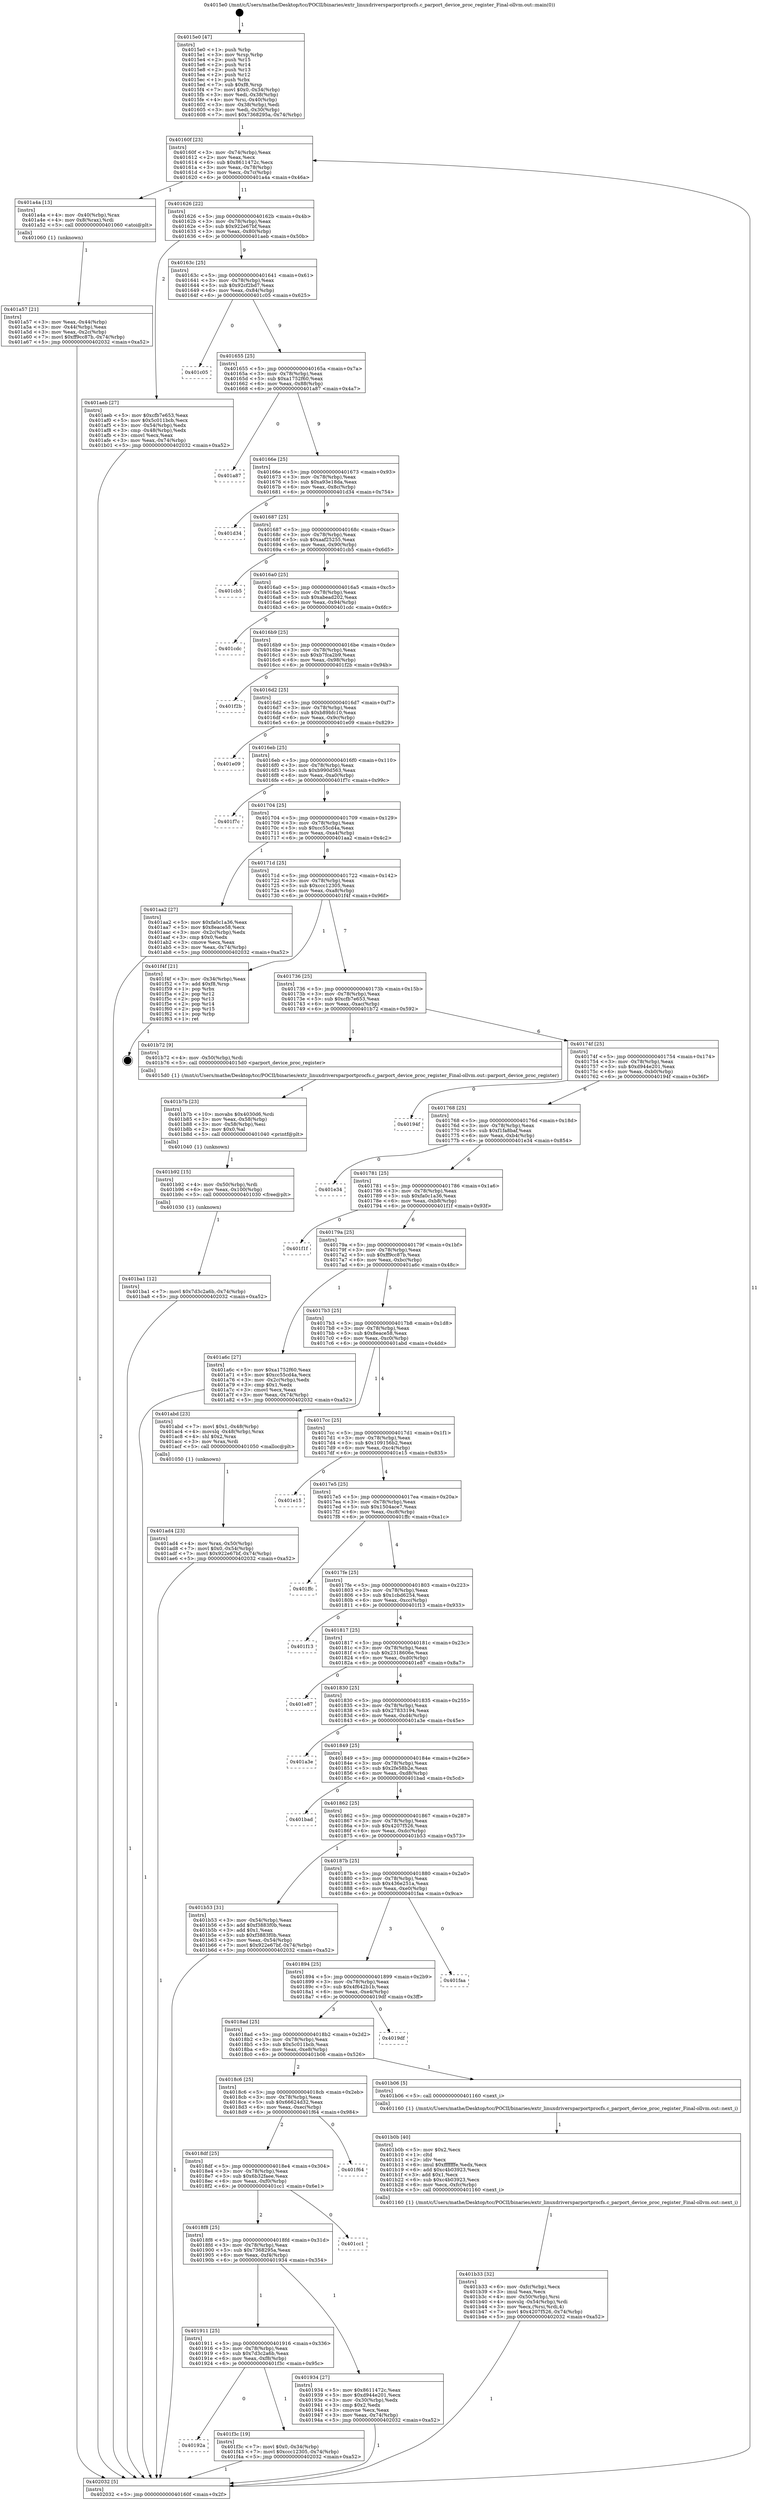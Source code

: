 digraph "0x4015e0" {
  label = "0x4015e0 (/mnt/c/Users/mathe/Desktop/tcc/POCII/binaries/extr_linuxdriversparportprocfs.c_parport_device_proc_register_Final-ollvm.out::main(0))"
  labelloc = "t"
  node[shape=record]

  Entry [label="",width=0.3,height=0.3,shape=circle,fillcolor=black,style=filled]
  "0x40160f" [label="{
     0x40160f [23]\l
     | [instrs]\l
     &nbsp;&nbsp;0x40160f \<+3\>: mov -0x74(%rbp),%eax\l
     &nbsp;&nbsp;0x401612 \<+2\>: mov %eax,%ecx\l
     &nbsp;&nbsp;0x401614 \<+6\>: sub $0x8611472c,%ecx\l
     &nbsp;&nbsp;0x40161a \<+3\>: mov %eax,-0x78(%rbp)\l
     &nbsp;&nbsp;0x40161d \<+3\>: mov %ecx,-0x7c(%rbp)\l
     &nbsp;&nbsp;0x401620 \<+6\>: je 0000000000401a4a \<main+0x46a\>\l
  }"]
  "0x401a4a" [label="{
     0x401a4a [13]\l
     | [instrs]\l
     &nbsp;&nbsp;0x401a4a \<+4\>: mov -0x40(%rbp),%rax\l
     &nbsp;&nbsp;0x401a4e \<+4\>: mov 0x8(%rax),%rdi\l
     &nbsp;&nbsp;0x401a52 \<+5\>: call 0000000000401060 \<atoi@plt\>\l
     | [calls]\l
     &nbsp;&nbsp;0x401060 \{1\} (unknown)\l
  }"]
  "0x401626" [label="{
     0x401626 [22]\l
     | [instrs]\l
     &nbsp;&nbsp;0x401626 \<+5\>: jmp 000000000040162b \<main+0x4b\>\l
     &nbsp;&nbsp;0x40162b \<+3\>: mov -0x78(%rbp),%eax\l
     &nbsp;&nbsp;0x40162e \<+5\>: sub $0x922e67bf,%eax\l
     &nbsp;&nbsp;0x401633 \<+3\>: mov %eax,-0x80(%rbp)\l
     &nbsp;&nbsp;0x401636 \<+6\>: je 0000000000401aeb \<main+0x50b\>\l
  }"]
  Exit [label="",width=0.3,height=0.3,shape=circle,fillcolor=black,style=filled,peripheries=2]
  "0x401aeb" [label="{
     0x401aeb [27]\l
     | [instrs]\l
     &nbsp;&nbsp;0x401aeb \<+5\>: mov $0xcfb7e653,%eax\l
     &nbsp;&nbsp;0x401af0 \<+5\>: mov $0x5c011bcb,%ecx\l
     &nbsp;&nbsp;0x401af5 \<+3\>: mov -0x54(%rbp),%edx\l
     &nbsp;&nbsp;0x401af8 \<+3\>: cmp -0x48(%rbp),%edx\l
     &nbsp;&nbsp;0x401afb \<+3\>: cmovl %ecx,%eax\l
     &nbsp;&nbsp;0x401afe \<+3\>: mov %eax,-0x74(%rbp)\l
     &nbsp;&nbsp;0x401b01 \<+5\>: jmp 0000000000402032 \<main+0xa52\>\l
  }"]
  "0x40163c" [label="{
     0x40163c [25]\l
     | [instrs]\l
     &nbsp;&nbsp;0x40163c \<+5\>: jmp 0000000000401641 \<main+0x61\>\l
     &nbsp;&nbsp;0x401641 \<+3\>: mov -0x78(%rbp),%eax\l
     &nbsp;&nbsp;0x401644 \<+5\>: sub $0x92cf2bd7,%eax\l
     &nbsp;&nbsp;0x401649 \<+6\>: mov %eax,-0x84(%rbp)\l
     &nbsp;&nbsp;0x40164f \<+6\>: je 0000000000401c05 \<main+0x625\>\l
  }"]
  "0x40192a" [label="{
     0x40192a\l
  }", style=dashed]
  "0x401c05" [label="{
     0x401c05\l
  }", style=dashed]
  "0x401655" [label="{
     0x401655 [25]\l
     | [instrs]\l
     &nbsp;&nbsp;0x401655 \<+5\>: jmp 000000000040165a \<main+0x7a\>\l
     &nbsp;&nbsp;0x40165a \<+3\>: mov -0x78(%rbp),%eax\l
     &nbsp;&nbsp;0x40165d \<+5\>: sub $0xa1752f60,%eax\l
     &nbsp;&nbsp;0x401662 \<+6\>: mov %eax,-0x88(%rbp)\l
     &nbsp;&nbsp;0x401668 \<+6\>: je 0000000000401a87 \<main+0x4a7\>\l
  }"]
  "0x401f3c" [label="{
     0x401f3c [19]\l
     | [instrs]\l
     &nbsp;&nbsp;0x401f3c \<+7\>: movl $0x0,-0x34(%rbp)\l
     &nbsp;&nbsp;0x401f43 \<+7\>: movl $0xccc12305,-0x74(%rbp)\l
     &nbsp;&nbsp;0x401f4a \<+5\>: jmp 0000000000402032 \<main+0xa52\>\l
  }"]
  "0x401a87" [label="{
     0x401a87\l
  }", style=dashed]
  "0x40166e" [label="{
     0x40166e [25]\l
     | [instrs]\l
     &nbsp;&nbsp;0x40166e \<+5\>: jmp 0000000000401673 \<main+0x93\>\l
     &nbsp;&nbsp;0x401673 \<+3\>: mov -0x78(%rbp),%eax\l
     &nbsp;&nbsp;0x401676 \<+5\>: sub $0xa93e18da,%eax\l
     &nbsp;&nbsp;0x40167b \<+6\>: mov %eax,-0x8c(%rbp)\l
     &nbsp;&nbsp;0x401681 \<+6\>: je 0000000000401d34 \<main+0x754\>\l
  }"]
  "0x401ba1" [label="{
     0x401ba1 [12]\l
     | [instrs]\l
     &nbsp;&nbsp;0x401ba1 \<+7\>: movl $0x7d3c2a6b,-0x74(%rbp)\l
     &nbsp;&nbsp;0x401ba8 \<+5\>: jmp 0000000000402032 \<main+0xa52\>\l
  }"]
  "0x401d34" [label="{
     0x401d34\l
  }", style=dashed]
  "0x401687" [label="{
     0x401687 [25]\l
     | [instrs]\l
     &nbsp;&nbsp;0x401687 \<+5\>: jmp 000000000040168c \<main+0xac\>\l
     &nbsp;&nbsp;0x40168c \<+3\>: mov -0x78(%rbp),%eax\l
     &nbsp;&nbsp;0x40168f \<+5\>: sub $0xaaf25255,%eax\l
     &nbsp;&nbsp;0x401694 \<+6\>: mov %eax,-0x90(%rbp)\l
     &nbsp;&nbsp;0x40169a \<+6\>: je 0000000000401cb5 \<main+0x6d5\>\l
  }"]
  "0x401b92" [label="{
     0x401b92 [15]\l
     | [instrs]\l
     &nbsp;&nbsp;0x401b92 \<+4\>: mov -0x50(%rbp),%rdi\l
     &nbsp;&nbsp;0x401b96 \<+6\>: mov %eax,-0x100(%rbp)\l
     &nbsp;&nbsp;0x401b9c \<+5\>: call 0000000000401030 \<free@plt\>\l
     | [calls]\l
     &nbsp;&nbsp;0x401030 \{1\} (unknown)\l
  }"]
  "0x401cb5" [label="{
     0x401cb5\l
  }", style=dashed]
  "0x4016a0" [label="{
     0x4016a0 [25]\l
     | [instrs]\l
     &nbsp;&nbsp;0x4016a0 \<+5\>: jmp 00000000004016a5 \<main+0xc5\>\l
     &nbsp;&nbsp;0x4016a5 \<+3\>: mov -0x78(%rbp),%eax\l
     &nbsp;&nbsp;0x4016a8 \<+5\>: sub $0xabead202,%eax\l
     &nbsp;&nbsp;0x4016ad \<+6\>: mov %eax,-0x94(%rbp)\l
     &nbsp;&nbsp;0x4016b3 \<+6\>: je 0000000000401cdc \<main+0x6fc\>\l
  }"]
  "0x401b7b" [label="{
     0x401b7b [23]\l
     | [instrs]\l
     &nbsp;&nbsp;0x401b7b \<+10\>: movabs $0x4030d6,%rdi\l
     &nbsp;&nbsp;0x401b85 \<+3\>: mov %eax,-0x58(%rbp)\l
     &nbsp;&nbsp;0x401b88 \<+3\>: mov -0x58(%rbp),%esi\l
     &nbsp;&nbsp;0x401b8b \<+2\>: mov $0x0,%al\l
     &nbsp;&nbsp;0x401b8d \<+5\>: call 0000000000401040 \<printf@plt\>\l
     | [calls]\l
     &nbsp;&nbsp;0x401040 \{1\} (unknown)\l
  }"]
  "0x401cdc" [label="{
     0x401cdc\l
  }", style=dashed]
  "0x4016b9" [label="{
     0x4016b9 [25]\l
     | [instrs]\l
     &nbsp;&nbsp;0x4016b9 \<+5\>: jmp 00000000004016be \<main+0xde\>\l
     &nbsp;&nbsp;0x4016be \<+3\>: mov -0x78(%rbp),%eax\l
     &nbsp;&nbsp;0x4016c1 \<+5\>: sub $0xb7fca2b9,%eax\l
     &nbsp;&nbsp;0x4016c6 \<+6\>: mov %eax,-0x98(%rbp)\l
     &nbsp;&nbsp;0x4016cc \<+6\>: je 0000000000401f2b \<main+0x94b\>\l
  }"]
  "0x401b33" [label="{
     0x401b33 [32]\l
     | [instrs]\l
     &nbsp;&nbsp;0x401b33 \<+6\>: mov -0xfc(%rbp),%ecx\l
     &nbsp;&nbsp;0x401b39 \<+3\>: imul %eax,%ecx\l
     &nbsp;&nbsp;0x401b3c \<+4\>: mov -0x50(%rbp),%rsi\l
     &nbsp;&nbsp;0x401b40 \<+4\>: movslq -0x54(%rbp),%rdi\l
     &nbsp;&nbsp;0x401b44 \<+3\>: mov %ecx,(%rsi,%rdi,4)\l
     &nbsp;&nbsp;0x401b47 \<+7\>: movl $0x4207f526,-0x74(%rbp)\l
     &nbsp;&nbsp;0x401b4e \<+5\>: jmp 0000000000402032 \<main+0xa52\>\l
  }"]
  "0x401f2b" [label="{
     0x401f2b\l
  }", style=dashed]
  "0x4016d2" [label="{
     0x4016d2 [25]\l
     | [instrs]\l
     &nbsp;&nbsp;0x4016d2 \<+5\>: jmp 00000000004016d7 \<main+0xf7\>\l
     &nbsp;&nbsp;0x4016d7 \<+3\>: mov -0x78(%rbp),%eax\l
     &nbsp;&nbsp;0x4016da \<+5\>: sub $0xb89bfc10,%eax\l
     &nbsp;&nbsp;0x4016df \<+6\>: mov %eax,-0x9c(%rbp)\l
     &nbsp;&nbsp;0x4016e5 \<+6\>: je 0000000000401e09 \<main+0x829\>\l
  }"]
  "0x401b0b" [label="{
     0x401b0b [40]\l
     | [instrs]\l
     &nbsp;&nbsp;0x401b0b \<+5\>: mov $0x2,%ecx\l
     &nbsp;&nbsp;0x401b10 \<+1\>: cltd\l
     &nbsp;&nbsp;0x401b11 \<+2\>: idiv %ecx\l
     &nbsp;&nbsp;0x401b13 \<+6\>: imul $0xfffffffe,%edx,%ecx\l
     &nbsp;&nbsp;0x401b19 \<+6\>: add $0xc4b03923,%ecx\l
     &nbsp;&nbsp;0x401b1f \<+3\>: add $0x1,%ecx\l
     &nbsp;&nbsp;0x401b22 \<+6\>: sub $0xc4b03923,%ecx\l
     &nbsp;&nbsp;0x401b28 \<+6\>: mov %ecx,-0xfc(%rbp)\l
     &nbsp;&nbsp;0x401b2e \<+5\>: call 0000000000401160 \<next_i\>\l
     | [calls]\l
     &nbsp;&nbsp;0x401160 \{1\} (/mnt/c/Users/mathe/Desktop/tcc/POCII/binaries/extr_linuxdriversparportprocfs.c_parport_device_proc_register_Final-ollvm.out::next_i)\l
  }"]
  "0x401e09" [label="{
     0x401e09\l
  }", style=dashed]
  "0x4016eb" [label="{
     0x4016eb [25]\l
     | [instrs]\l
     &nbsp;&nbsp;0x4016eb \<+5\>: jmp 00000000004016f0 \<main+0x110\>\l
     &nbsp;&nbsp;0x4016f0 \<+3\>: mov -0x78(%rbp),%eax\l
     &nbsp;&nbsp;0x4016f3 \<+5\>: sub $0xb990d563,%eax\l
     &nbsp;&nbsp;0x4016f8 \<+6\>: mov %eax,-0xa0(%rbp)\l
     &nbsp;&nbsp;0x4016fe \<+6\>: je 0000000000401f7c \<main+0x99c\>\l
  }"]
  "0x401ad4" [label="{
     0x401ad4 [23]\l
     | [instrs]\l
     &nbsp;&nbsp;0x401ad4 \<+4\>: mov %rax,-0x50(%rbp)\l
     &nbsp;&nbsp;0x401ad8 \<+7\>: movl $0x0,-0x54(%rbp)\l
     &nbsp;&nbsp;0x401adf \<+7\>: movl $0x922e67bf,-0x74(%rbp)\l
     &nbsp;&nbsp;0x401ae6 \<+5\>: jmp 0000000000402032 \<main+0xa52\>\l
  }"]
  "0x401f7c" [label="{
     0x401f7c\l
  }", style=dashed]
  "0x401704" [label="{
     0x401704 [25]\l
     | [instrs]\l
     &nbsp;&nbsp;0x401704 \<+5\>: jmp 0000000000401709 \<main+0x129\>\l
     &nbsp;&nbsp;0x401709 \<+3\>: mov -0x78(%rbp),%eax\l
     &nbsp;&nbsp;0x40170c \<+5\>: sub $0xcc55cd4a,%eax\l
     &nbsp;&nbsp;0x401711 \<+6\>: mov %eax,-0xa4(%rbp)\l
     &nbsp;&nbsp;0x401717 \<+6\>: je 0000000000401aa2 \<main+0x4c2\>\l
  }"]
  "0x401a57" [label="{
     0x401a57 [21]\l
     | [instrs]\l
     &nbsp;&nbsp;0x401a57 \<+3\>: mov %eax,-0x44(%rbp)\l
     &nbsp;&nbsp;0x401a5a \<+3\>: mov -0x44(%rbp),%eax\l
     &nbsp;&nbsp;0x401a5d \<+3\>: mov %eax,-0x2c(%rbp)\l
     &nbsp;&nbsp;0x401a60 \<+7\>: movl $0xff9cc87b,-0x74(%rbp)\l
     &nbsp;&nbsp;0x401a67 \<+5\>: jmp 0000000000402032 \<main+0xa52\>\l
  }"]
  "0x401aa2" [label="{
     0x401aa2 [27]\l
     | [instrs]\l
     &nbsp;&nbsp;0x401aa2 \<+5\>: mov $0xfa0c1a36,%eax\l
     &nbsp;&nbsp;0x401aa7 \<+5\>: mov $0x8eace58,%ecx\l
     &nbsp;&nbsp;0x401aac \<+3\>: mov -0x2c(%rbp),%edx\l
     &nbsp;&nbsp;0x401aaf \<+3\>: cmp $0x0,%edx\l
     &nbsp;&nbsp;0x401ab2 \<+3\>: cmove %ecx,%eax\l
     &nbsp;&nbsp;0x401ab5 \<+3\>: mov %eax,-0x74(%rbp)\l
     &nbsp;&nbsp;0x401ab8 \<+5\>: jmp 0000000000402032 \<main+0xa52\>\l
  }"]
  "0x40171d" [label="{
     0x40171d [25]\l
     | [instrs]\l
     &nbsp;&nbsp;0x40171d \<+5\>: jmp 0000000000401722 \<main+0x142\>\l
     &nbsp;&nbsp;0x401722 \<+3\>: mov -0x78(%rbp),%eax\l
     &nbsp;&nbsp;0x401725 \<+5\>: sub $0xccc12305,%eax\l
     &nbsp;&nbsp;0x40172a \<+6\>: mov %eax,-0xa8(%rbp)\l
     &nbsp;&nbsp;0x401730 \<+6\>: je 0000000000401f4f \<main+0x96f\>\l
  }"]
  "0x4015e0" [label="{
     0x4015e0 [47]\l
     | [instrs]\l
     &nbsp;&nbsp;0x4015e0 \<+1\>: push %rbp\l
     &nbsp;&nbsp;0x4015e1 \<+3\>: mov %rsp,%rbp\l
     &nbsp;&nbsp;0x4015e4 \<+2\>: push %r15\l
     &nbsp;&nbsp;0x4015e6 \<+2\>: push %r14\l
     &nbsp;&nbsp;0x4015e8 \<+2\>: push %r13\l
     &nbsp;&nbsp;0x4015ea \<+2\>: push %r12\l
     &nbsp;&nbsp;0x4015ec \<+1\>: push %rbx\l
     &nbsp;&nbsp;0x4015ed \<+7\>: sub $0xf8,%rsp\l
     &nbsp;&nbsp;0x4015f4 \<+7\>: movl $0x0,-0x34(%rbp)\l
     &nbsp;&nbsp;0x4015fb \<+3\>: mov %edi,-0x38(%rbp)\l
     &nbsp;&nbsp;0x4015fe \<+4\>: mov %rsi,-0x40(%rbp)\l
     &nbsp;&nbsp;0x401602 \<+3\>: mov -0x38(%rbp),%edi\l
     &nbsp;&nbsp;0x401605 \<+3\>: mov %edi,-0x30(%rbp)\l
     &nbsp;&nbsp;0x401608 \<+7\>: movl $0x7368295a,-0x74(%rbp)\l
  }"]
  "0x401f4f" [label="{
     0x401f4f [21]\l
     | [instrs]\l
     &nbsp;&nbsp;0x401f4f \<+3\>: mov -0x34(%rbp),%eax\l
     &nbsp;&nbsp;0x401f52 \<+7\>: add $0xf8,%rsp\l
     &nbsp;&nbsp;0x401f59 \<+1\>: pop %rbx\l
     &nbsp;&nbsp;0x401f5a \<+2\>: pop %r12\l
     &nbsp;&nbsp;0x401f5c \<+2\>: pop %r13\l
     &nbsp;&nbsp;0x401f5e \<+2\>: pop %r14\l
     &nbsp;&nbsp;0x401f60 \<+2\>: pop %r15\l
     &nbsp;&nbsp;0x401f62 \<+1\>: pop %rbp\l
     &nbsp;&nbsp;0x401f63 \<+1\>: ret\l
  }"]
  "0x401736" [label="{
     0x401736 [25]\l
     | [instrs]\l
     &nbsp;&nbsp;0x401736 \<+5\>: jmp 000000000040173b \<main+0x15b\>\l
     &nbsp;&nbsp;0x40173b \<+3\>: mov -0x78(%rbp),%eax\l
     &nbsp;&nbsp;0x40173e \<+5\>: sub $0xcfb7e653,%eax\l
     &nbsp;&nbsp;0x401743 \<+6\>: mov %eax,-0xac(%rbp)\l
     &nbsp;&nbsp;0x401749 \<+6\>: je 0000000000401b72 \<main+0x592\>\l
  }"]
  "0x402032" [label="{
     0x402032 [5]\l
     | [instrs]\l
     &nbsp;&nbsp;0x402032 \<+5\>: jmp 000000000040160f \<main+0x2f\>\l
  }"]
  "0x401b72" [label="{
     0x401b72 [9]\l
     | [instrs]\l
     &nbsp;&nbsp;0x401b72 \<+4\>: mov -0x50(%rbp),%rdi\l
     &nbsp;&nbsp;0x401b76 \<+5\>: call 00000000004015d0 \<parport_device_proc_register\>\l
     | [calls]\l
     &nbsp;&nbsp;0x4015d0 \{1\} (/mnt/c/Users/mathe/Desktop/tcc/POCII/binaries/extr_linuxdriversparportprocfs.c_parport_device_proc_register_Final-ollvm.out::parport_device_proc_register)\l
  }"]
  "0x40174f" [label="{
     0x40174f [25]\l
     | [instrs]\l
     &nbsp;&nbsp;0x40174f \<+5\>: jmp 0000000000401754 \<main+0x174\>\l
     &nbsp;&nbsp;0x401754 \<+3\>: mov -0x78(%rbp),%eax\l
     &nbsp;&nbsp;0x401757 \<+5\>: sub $0xd944e201,%eax\l
     &nbsp;&nbsp;0x40175c \<+6\>: mov %eax,-0xb0(%rbp)\l
     &nbsp;&nbsp;0x401762 \<+6\>: je 000000000040194f \<main+0x36f\>\l
  }"]
  "0x401911" [label="{
     0x401911 [25]\l
     | [instrs]\l
     &nbsp;&nbsp;0x401911 \<+5\>: jmp 0000000000401916 \<main+0x336\>\l
     &nbsp;&nbsp;0x401916 \<+3\>: mov -0x78(%rbp),%eax\l
     &nbsp;&nbsp;0x401919 \<+5\>: sub $0x7d3c2a6b,%eax\l
     &nbsp;&nbsp;0x40191e \<+6\>: mov %eax,-0xf8(%rbp)\l
     &nbsp;&nbsp;0x401924 \<+6\>: je 0000000000401f3c \<main+0x95c\>\l
  }"]
  "0x40194f" [label="{
     0x40194f\l
  }", style=dashed]
  "0x401768" [label="{
     0x401768 [25]\l
     | [instrs]\l
     &nbsp;&nbsp;0x401768 \<+5\>: jmp 000000000040176d \<main+0x18d\>\l
     &nbsp;&nbsp;0x40176d \<+3\>: mov -0x78(%rbp),%eax\l
     &nbsp;&nbsp;0x401770 \<+5\>: sub $0xf1fa8baf,%eax\l
     &nbsp;&nbsp;0x401775 \<+6\>: mov %eax,-0xb4(%rbp)\l
     &nbsp;&nbsp;0x40177b \<+6\>: je 0000000000401e34 \<main+0x854\>\l
  }"]
  "0x401934" [label="{
     0x401934 [27]\l
     | [instrs]\l
     &nbsp;&nbsp;0x401934 \<+5\>: mov $0x8611472c,%eax\l
     &nbsp;&nbsp;0x401939 \<+5\>: mov $0xd944e201,%ecx\l
     &nbsp;&nbsp;0x40193e \<+3\>: mov -0x30(%rbp),%edx\l
     &nbsp;&nbsp;0x401941 \<+3\>: cmp $0x2,%edx\l
     &nbsp;&nbsp;0x401944 \<+3\>: cmovne %ecx,%eax\l
     &nbsp;&nbsp;0x401947 \<+3\>: mov %eax,-0x74(%rbp)\l
     &nbsp;&nbsp;0x40194a \<+5\>: jmp 0000000000402032 \<main+0xa52\>\l
  }"]
  "0x401e34" [label="{
     0x401e34\l
  }", style=dashed]
  "0x401781" [label="{
     0x401781 [25]\l
     | [instrs]\l
     &nbsp;&nbsp;0x401781 \<+5\>: jmp 0000000000401786 \<main+0x1a6\>\l
     &nbsp;&nbsp;0x401786 \<+3\>: mov -0x78(%rbp),%eax\l
     &nbsp;&nbsp;0x401789 \<+5\>: sub $0xfa0c1a36,%eax\l
     &nbsp;&nbsp;0x40178e \<+6\>: mov %eax,-0xb8(%rbp)\l
     &nbsp;&nbsp;0x401794 \<+6\>: je 0000000000401f1f \<main+0x93f\>\l
  }"]
  "0x4018f8" [label="{
     0x4018f8 [25]\l
     | [instrs]\l
     &nbsp;&nbsp;0x4018f8 \<+5\>: jmp 00000000004018fd \<main+0x31d\>\l
     &nbsp;&nbsp;0x4018fd \<+3\>: mov -0x78(%rbp),%eax\l
     &nbsp;&nbsp;0x401900 \<+5\>: sub $0x7368295a,%eax\l
     &nbsp;&nbsp;0x401905 \<+6\>: mov %eax,-0xf4(%rbp)\l
     &nbsp;&nbsp;0x40190b \<+6\>: je 0000000000401934 \<main+0x354\>\l
  }"]
  "0x401f1f" [label="{
     0x401f1f\l
  }", style=dashed]
  "0x40179a" [label="{
     0x40179a [25]\l
     | [instrs]\l
     &nbsp;&nbsp;0x40179a \<+5\>: jmp 000000000040179f \<main+0x1bf\>\l
     &nbsp;&nbsp;0x40179f \<+3\>: mov -0x78(%rbp),%eax\l
     &nbsp;&nbsp;0x4017a2 \<+5\>: sub $0xff9cc87b,%eax\l
     &nbsp;&nbsp;0x4017a7 \<+6\>: mov %eax,-0xbc(%rbp)\l
     &nbsp;&nbsp;0x4017ad \<+6\>: je 0000000000401a6c \<main+0x48c\>\l
  }"]
  "0x401cc1" [label="{
     0x401cc1\l
  }", style=dashed]
  "0x401a6c" [label="{
     0x401a6c [27]\l
     | [instrs]\l
     &nbsp;&nbsp;0x401a6c \<+5\>: mov $0xa1752f60,%eax\l
     &nbsp;&nbsp;0x401a71 \<+5\>: mov $0xcc55cd4a,%ecx\l
     &nbsp;&nbsp;0x401a76 \<+3\>: mov -0x2c(%rbp),%edx\l
     &nbsp;&nbsp;0x401a79 \<+3\>: cmp $0x1,%edx\l
     &nbsp;&nbsp;0x401a7c \<+3\>: cmovl %ecx,%eax\l
     &nbsp;&nbsp;0x401a7f \<+3\>: mov %eax,-0x74(%rbp)\l
     &nbsp;&nbsp;0x401a82 \<+5\>: jmp 0000000000402032 \<main+0xa52\>\l
  }"]
  "0x4017b3" [label="{
     0x4017b3 [25]\l
     | [instrs]\l
     &nbsp;&nbsp;0x4017b3 \<+5\>: jmp 00000000004017b8 \<main+0x1d8\>\l
     &nbsp;&nbsp;0x4017b8 \<+3\>: mov -0x78(%rbp),%eax\l
     &nbsp;&nbsp;0x4017bb \<+5\>: sub $0x8eace58,%eax\l
     &nbsp;&nbsp;0x4017c0 \<+6\>: mov %eax,-0xc0(%rbp)\l
     &nbsp;&nbsp;0x4017c6 \<+6\>: je 0000000000401abd \<main+0x4dd\>\l
  }"]
  "0x4018df" [label="{
     0x4018df [25]\l
     | [instrs]\l
     &nbsp;&nbsp;0x4018df \<+5\>: jmp 00000000004018e4 \<main+0x304\>\l
     &nbsp;&nbsp;0x4018e4 \<+3\>: mov -0x78(%rbp),%eax\l
     &nbsp;&nbsp;0x4018e7 \<+5\>: sub $0x6b32faee,%eax\l
     &nbsp;&nbsp;0x4018ec \<+6\>: mov %eax,-0xf0(%rbp)\l
     &nbsp;&nbsp;0x4018f2 \<+6\>: je 0000000000401cc1 \<main+0x6e1\>\l
  }"]
  "0x401abd" [label="{
     0x401abd [23]\l
     | [instrs]\l
     &nbsp;&nbsp;0x401abd \<+7\>: movl $0x1,-0x48(%rbp)\l
     &nbsp;&nbsp;0x401ac4 \<+4\>: movslq -0x48(%rbp),%rax\l
     &nbsp;&nbsp;0x401ac8 \<+4\>: shl $0x2,%rax\l
     &nbsp;&nbsp;0x401acc \<+3\>: mov %rax,%rdi\l
     &nbsp;&nbsp;0x401acf \<+5\>: call 0000000000401050 \<malloc@plt\>\l
     | [calls]\l
     &nbsp;&nbsp;0x401050 \{1\} (unknown)\l
  }"]
  "0x4017cc" [label="{
     0x4017cc [25]\l
     | [instrs]\l
     &nbsp;&nbsp;0x4017cc \<+5\>: jmp 00000000004017d1 \<main+0x1f1\>\l
     &nbsp;&nbsp;0x4017d1 \<+3\>: mov -0x78(%rbp),%eax\l
     &nbsp;&nbsp;0x4017d4 \<+5\>: sub $0x109156b2,%eax\l
     &nbsp;&nbsp;0x4017d9 \<+6\>: mov %eax,-0xc4(%rbp)\l
     &nbsp;&nbsp;0x4017df \<+6\>: je 0000000000401e15 \<main+0x835\>\l
  }"]
  "0x401f64" [label="{
     0x401f64\l
  }", style=dashed]
  "0x401e15" [label="{
     0x401e15\l
  }", style=dashed]
  "0x4017e5" [label="{
     0x4017e5 [25]\l
     | [instrs]\l
     &nbsp;&nbsp;0x4017e5 \<+5\>: jmp 00000000004017ea \<main+0x20a\>\l
     &nbsp;&nbsp;0x4017ea \<+3\>: mov -0x78(%rbp),%eax\l
     &nbsp;&nbsp;0x4017ed \<+5\>: sub $0x1504ace7,%eax\l
     &nbsp;&nbsp;0x4017f2 \<+6\>: mov %eax,-0xc8(%rbp)\l
     &nbsp;&nbsp;0x4017f8 \<+6\>: je 0000000000401ffc \<main+0xa1c\>\l
  }"]
  "0x4018c6" [label="{
     0x4018c6 [25]\l
     | [instrs]\l
     &nbsp;&nbsp;0x4018c6 \<+5\>: jmp 00000000004018cb \<main+0x2eb\>\l
     &nbsp;&nbsp;0x4018cb \<+3\>: mov -0x78(%rbp),%eax\l
     &nbsp;&nbsp;0x4018ce \<+5\>: sub $0x66624d32,%eax\l
     &nbsp;&nbsp;0x4018d3 \<+6\>: mov %eax,-0xec(%rbp)\l
     &nbsp;&nbsp;0x4018d9 \<+6\>: je 0000000000401f64 \<main+0x984\>\l
  }"]
  "0x401ffc" [label="{
     0x401ffc\l
  }", style=dashed]
  "0x4017fe" [label="{
     0x4017fe [25]\l
     | [instrs]\l
     &nbsp;&nbsp;0x4017fe \<+5\>: jmp 0000000000401803 \<main+0x223\>\l
     &nbsp;&nbsp;0x401803 \<+3\>: mov -0x78(%rbp),%eax\l
     &nbsp;&nbsp;0x401806 \<+5\>: sub $0x1cbd6254,%eax\l
     &nbsp;&nbsp;0x40180b \<+6\>: mov %eax,-0xcc(%rbp)\l
     &nbsp;&nbsp;0x401811 \<+6\>: je 0000000000401f13 \<main+0x933\>\l
  }"]
  "0x401b06" [label="{
     0x401b06 [5]\l
     | [instrs]\l
     &nbsp;&nbsp;0x401b06 \<+5\>: call 0000000000401160 \<next_i\>\l
     | [calls]\l
     &nbsp;&nbsp;0x401160 \{1\} (/mnt/c/Users/mathe/Desktop/tcc/POCII/binaries/extr_linuxdriversparportprocfs.c_parport_device_proc_register_Final-ollvm.out::next_i)\l
  }"]
  "0x401f13" [label="{
     0x401f13\l
  }", style=dashed]
  "0x401817" [label="{
     0x401817 [25]\l
     | [instrs]\l
     &nbsp;&nbsp;0x401817 \<+5\>: jmp 000000000040181c \<main+0x23c\>\l
     &nbsp;&nbsp;0x40181c \<+3\>: mov -0x78(%rbp),%eax\l
     &nbsp;&nbsp;0x40181f \<+5\>: sub $0x2318606e,%eax\l
     &nbsp;&nbsp;0x401824 \<+6\>: mov %eax,-0xd0(%rbp)\l
     &nbsp;&nbsp;0x40182a \<+6\>: je 0000000000401e87 \<main+0x8a7\>\l
  }"]
  "0x4018ad" [label="{
     0x4018ad [25]\l
     | [instrs]\l
     &nbsp;&nbsp;0x4018ad \<+5\>: jmp 00000000004018b2 \<main+0x2d2\>\l
     &nbsp;&nbsp;0x4018b2 \<+3\>: mov -0x78(%rbp),%eax\l
     &nbsp;&nbsp;0x4018b5 \<+5\>: sub $0x5c011bcb,%eax\l
     &nbsp;&nbsp;0x4018ba \<+6\>: mov %eax,-0xe8(%rbp)\l
     &nbsp;&nbsp;0x4018c0 \<+6\>: je 0000000000401b06 \<main+0x526\>\l
  }"]
  "0x401e87" [label="{
     0x401e87\l
  }", style=dashed]
  "0x401830" [label="{
     0x401830 [25]\l
     | [instrs]\l
     &nbsp;&nbsp;0x401830 \<+5\>: jmp 0000000000401835 \<main+0x255\>\l
     &nbsp;&nbsp;0x401835 \<+3\>: mov -0x78(%rbp),%eax\l
     &nbsp;&nbsp;0x401838 \<+5\>: sub $0x27833194,%eax\l
     &nbsp;&nbsp;0x40183d \<+6\>: mov %eax,-0xd4(%rbp)\l
     &nbsp;&nbsp;0x401843 \<+6\>: je 0000000000401a3e \<main+0x45e\>\l
  }"]
  "0x4019df" [label="{
     0x4019df\l
  }", style=dashed]
  "0x401a3e" [label="{
     0x401a3e\l
  }", style=dashed]
  "0x401849" [label="{
     0x401849 [25]\l
     | [instrs]\l
     &nbsp;&nbsp;0x401849 \<+5\>: jmp 000000000040184e \<main+0x26e\>\l
     &nbsp;&nbsp;0x40184e \<+3\>: mov -0x78(%rbp),%eax\l
     &nbsp;&nbsp;0x401851 \<+5\>: sub $0x2fe58b2e,%eax\l
     &nbsp;&nbsp;0x401856 \<+6\>: mov %eax,-0xd8(%rbp)\l
     &nbsp;&nbsp;0x40185c \<+6\>: je 0000000000401bad \<main+0x5cd\>\l
  }"]
  "0x401894" [label="{
     0x401894 [25]\l
     | [instrs]\l
     &nbsp;&nbsp;0x401894 \<+5\>: jmp 0000000000401899 \<main+0x2b9\>\l
     &nbsp;&nbsp;0x401899 \<+3\>: mov -0x78(%rbp),%eax\l
     &nbsp;&nbsp;0x40189c \<+5\>: sub $0x4f642b1b,%eax\l
     &nbsp;&nbsp;0x4018a1 \<+6\>: mov %eax,-0xe4(%rbp)\l
     &nbsp;&nbsp;0x4018a7 \<+6\>: je 00000000004019df \<main+0x3ff\>\l
  }"]
  "0x401bad" [label="{
     0x401bad\l
  }", style=dashed]
  "0x401862" [label="{
     0x401862 [25]\l
     | [instrs]\l
     &nbsp;&nbsp;0x401862 \<+5\>: jmp 0000000000401867 \<main+0x287\>\l
     &nbsp;&nbsp;0x401867 \<+3\>: mov -0x78(%rbp),%eax\l
     &nbsp;&nbsp;0x40186a \<+5\>: sub $0x4207f526,%eax\l
     &nbsp;&nbsp;0x40186f \<+6\>: mov %eax,-0xdc(%rbp)\l
     &nbsp;&nbsp;0x401875 \<+6\>: je 0000000000401b53 \<main+0x573\>\l
  }"]
  "0x401faa" [label="{
     0x401faa\l
  }", style=dashed]
  "0x401b53" [label="{
     0x401b53 [31]\l
     | [instrs]\l
     &nbsp;&nbsp;0x401b53 \<+3\>: mov -0x54(%rbp),%eax\l
     &nbsp;&nbsp;0x401b56 \<+5\>: add $0xf3883f0b,%eax\l
     &nbsp;&nbsp;0x401b5b \<+3\>: add $0x1,%eax\l
     &nbsp;&nbsp;0x401b5e \<+5\>: sub $0xf3883f0b,%eax\l
     &nbsp;&nbsp;0x401b63 \<+3\>: mov %eax,-0x54(%rbp)\l
     &nbsp;&nbsp;0x401b66 \<+7\>: movl $0x922e67bf,-0x74(%rbp)\l
     &nbsp;&nbsp;0x401b6d \<+5\>: jmp 0000000000402032 \<main+0xa52\>\l
  }"]
  "0x40187b" [label="{
     0x40187b [25]\l
     | [instrs]\l
     &nbsp;&nbsp;0x40187b \<+5\>: jmp 0000000000401880 \<main+0x2a0\>\l
     &nbsp;&nbsp;0x401880 \<+3\>: mov -0x78(%rbp),%eax\l
     &nbsp;&nbsp;0x401883 \<+5\>: sub $0x436e251a,%eax\l
     &nbsp;&nbsp;0x401888 \<+6\>: mov %eax,-0xe0(%rbp)\l
     &nbsp;&nbsp;0x40188e \<+6\>: je 0000000000401faa \<main+0x9ca\>\l
  }"]
  Entry -> "0x4015e0" [label=" 1"]
  "0x40160f" -> "0x401a4a" [label=" 1"]
  "0x40160f" -> "0x401626" [label=" 11"]
  "0x401f4f" -> Exit [label=" 1"]
  "0x401626" -> "0x401aeb" [label=" 2"]
  "0x401626" -> "0x40163c" [label=" 9"]
  "0x401f3c" -> "0x402032" [label=" 1"]
  "0x40163c" -> "0x401c05" [label=" 0"]
  "0x40163c" -> "0x401655" [label=" 9"]
  "0x401911" -> "0x40192a" [label=" 0"]
  "0x401655" -> "0x401a87" [label=" 0"]
  "0x401655" -> "0x40166e" [label=" 9"]
  "0x401911" -> "0x401f3c" [label=" 1"]
  "0x40166e" -> "0x401d34" [label=" 0"]
  "0x40166e" -> "0x401687" [label=" 9"]
  "0x401ba1" -> "0x402032" [label=" 1"]
  "0x401687" -> "0x401cb5" [label=" 0"]
  "0x401687" -> "0x4016a0" [label=" 9"]
  "0x401b92" -> "0x401ba1" [label=" 1"]
  "0x4016a0" -> "0x401cdc" [label=" 0"]
  "0x4016a0" -> "0x4016b9" [label=" 9"]
  "0x401b7b" -> "0x401b92" [label=" 1"]
  "0x4016b9" -> "0x401f2b" [label=" 0"]
  "0x4016b9" -> "0x4016d2" [label=" 9"]
  "0x401b72" -> "0x401b7b" [label=" 1"]
  "0x4016d2" -> "0x401e09" [label=" 0"]
  "0x4016d2" -> "0x4016eb" [label=" 9"]
  "0x401b53" -> "0x402032" [label=" 1"]
  "0x4016eb" -> "0x401f7c" [label=" 0"]
  "0x4016eb" -> "0x401704" [label=" 9"]
  "0x401b33" -> "0x402032" [label=" 1"]
  "0x401704" -> "0x401aa2" [label=" 1"]
  "0x401704" -> "0x40171d" [label=" 8"]
  "0x401b0b" -> "0x401b33" [label=" 1"]
  "0x40171d" -> "0x401f4f" [label=" 1"]
  "0x40171d" -> "0x401736" [label=" 7"]
  "0x401b06" -> "0x401b0b" [label=" 1"]
  "0x401736" -> "0x401b72" [label=" 1"]
  "0x401736" -> "0x40174f" [label=" 6"]
  "0x401aeb" -> "0x402032" [label=" 2"]
  "0x40174f" -> "0x40194f" [label=" 0"]
  "0x40174f" -> "0x401768" [label=" 6"]
  "0x401ad4" -> "0x402032" [label=" 1"]
  "0x401768" -> "0x401e34" [label=" 0"]
  "0x401768" -> "0x401781" [label=" 6"]
  "0x401abd" -> "0x401ad4" [label=" 1"]
  "0x401781" -> "0x401f1f" [label=" 0"]
  "0x401781" -> "0x40179a" [label=" 6"]
  "0x401a6c" -> "0x402032" [label=" 1"]
  "0x40179a" -> "0x401a6c" [label=" 1"]
  "0x40179a" -> "0x4017b3" [label=" 5"]
  "0x401a57" -> "0x402032" [label=" 1"]
  "0x4017b3" -> "0x401abd" [label=" 1"]
  "0x4017b3" -> "0x4017cc" [label=" 4"]
  "0x402032" -> "0x40160f" [label=" 11"]
  "0x4017cc" -> "0x401e15" [label=" 0"]
  "0x4017cc" -> "0x4017e5" [label=" 4"]
  "0x4015e0" -> "0x40160f" [label=" 1"]
  "0x4017e5" -> "0x401ffc" [label=" 0"]
  "0x4017e5" -> "0x4017fe" [label=" 4"]
  "0x4018f8" -> "0x401911" [label=" 1"]
  "0x4017fe" -> "0x401f13" [label=" 0"]
  "0x4017fe" -> "0x401817" [label=" 4"]
  "0x4018f8" -> "0x401934" [label=" 1"]
  "0x401817" -> "0x401e87" [label=" 0"]
  "0x401817" -> "0x401830" [label=" 4"]
  "0x4018df" -> "0x4018f8" [label=" 2"]
  "0x401830" -> "0x401a3e" [label=" 0"]
  "0x401830" -> "0x401849" [label=" 4"]
  "0x4018df" -> "0x401cc1" [label=" 0"]
  "0x401849" -> "0x401bad" [label=" 0"]
  "0x401849" -> "0x401862" [label=" 4"]
  "0x4018c6" -> "0x4018df" [label=" 2"]
  "0x401862" -> "0x401b53" [label=" 1"]
  "0x401862" -> "0x40187b" [label=" 3"]
  "0x4018c6" -> "0x401f64" [label=" 0"]
  "0x40187b" -> "0x401faa" [label=" 0"]
  "0x40187b" -> "0x401894" [label=" 3"]
  "0x401a4a" -> "0x401a57" [label=" 1"]
  "0x401894" -> "0x4019df" [label=" 0"]
  "0x401894" -> "0x4018ad" [label=" 3"]
  "0x401aa2" -> "0x402032" [label=" 1"]
  "0x4018ad" -> "0x401b06" [label=" 1"]
  "0x4018ad" -> "0x4018c6" [label=" 2"]
  "0x401934" -> "0x402032" [label=" 1"]
}
